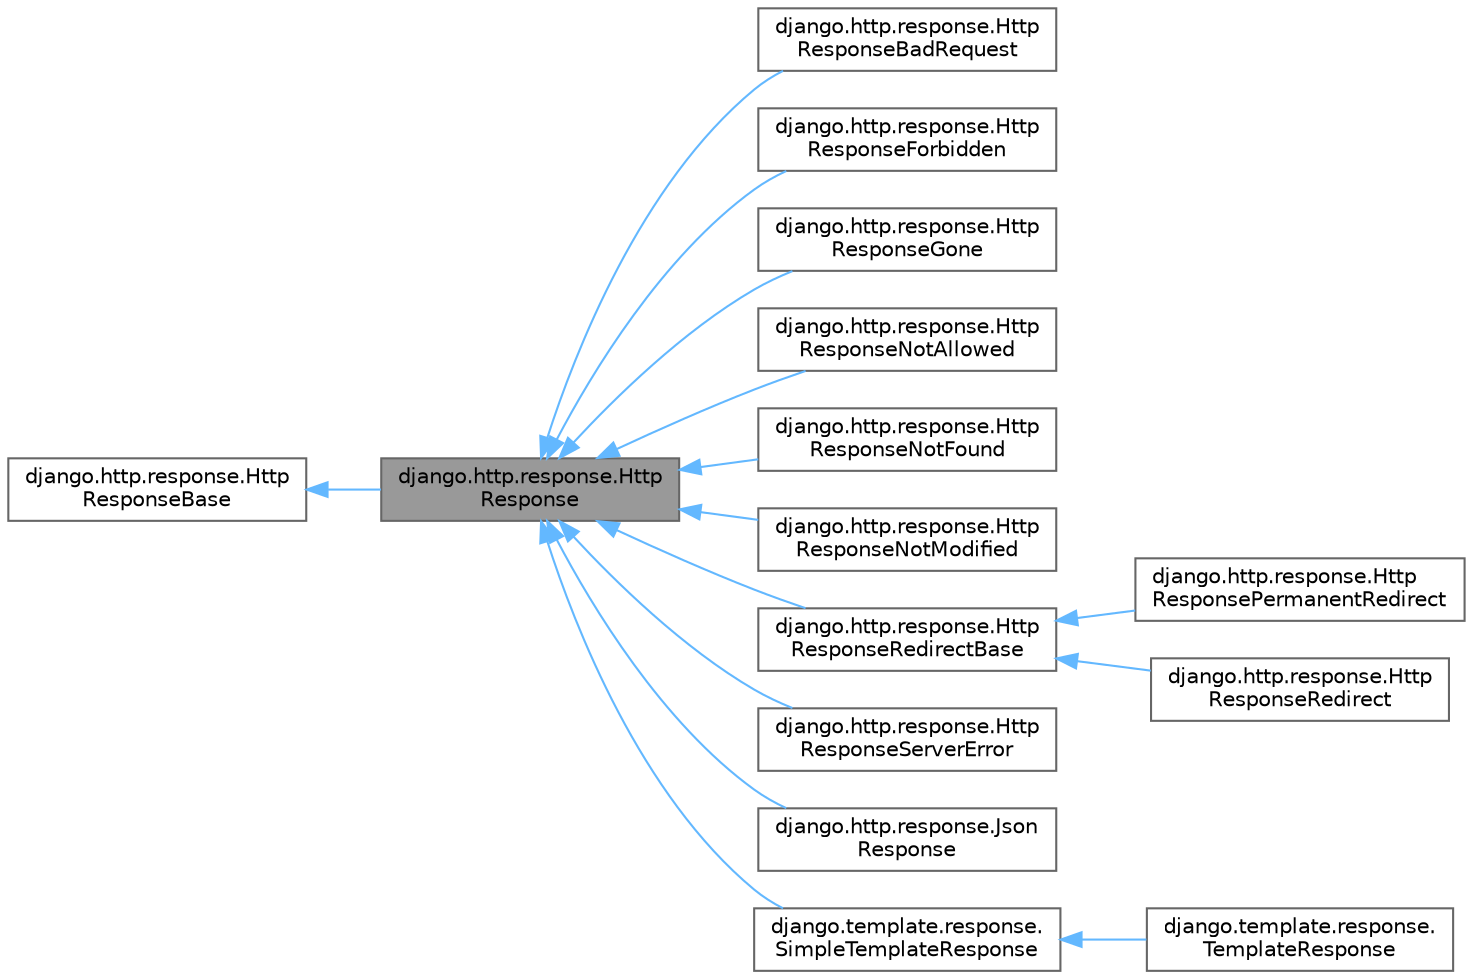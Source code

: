 digraph "django.http.response.HttpResponse"
{
 // LATEX_PDF_SIZE
  bgcolor="transparent";
  edge [fontname=Helvetica,fontsize=10,labelfontname=Helvetica,labelfontsize=10];
  node [fontname=Helvetica,fontsize=10,shape=box,height=0.2,width=0.4];
  rankdir="LR";
  Node1 [id="Node000001",label="django.http.response.Http\lResponse",height=0.2,width=0.4,color="gray40", fillcolor="grey60", style="filled", fontcolor="black",tooltip=" "];
  Node2 -> Node1 [id="edge1_Node000001_Node000002",dir="back",color="steelblue1",style="solid",tooltip=" "];
  Node2 [id="Node000002",label="django.http.response.Http\lResponseBase",height=0.2,width=0.4,color="gray40", fillcolor="white", style="filled",URL="$classdjango_1_1http_1_1response_1_1_http_response_base.html",tooltip=" "];
  Node1 -> Node3 [id="edge2_Node000001_Node000003",dir="back",color="steelblue1",style="solid",tooltip=" "];
  Node3 [id="Node000003",label="django.http.response.Http\lResponseBadRequest",height=0.2,width=0.4,color="gray40", fillcolor="white", style="filled",URL="$classdjango_1_1http_1_1response_1_1_http_response_bad_request.html",tooltip=" "];
  Node1 -> Node4 [id="edge3_Node000001_Node000004",dir="back",color="steelblue1",style="solid",tooltip=" "];
  Node4 [id="Node000004",label="django.http.response.Http\lResponseForbidden",height=0.2,width=0.4,color="gray40", fillcolor="white", style="filled",URL="$classdjango_1_1http_1_1response_1_1_http_response_forbidden.html",tooltip=" "];
  Node1 -> Node5 [id="edge4_Node000001_Node000005",dir="back",color="steelblue1",style="solid",tooltip=" "];
  Node5 [id="Node000005",label="django.http.response.Http\lResponseGone",height=0.2,width=0.4,color="gray40", fillcolor="white", style="filled",URL="$classdjango_1_1http_1_1response_1_1_http_response_gone.html",tooltip=" "];
  Node1 -> Node6 [id="edge5_Node000001_Node000006",dir="back",color="steelblue1",style="solid",tooltip=" "];
  Node6 [id="Node000006",label="django.http.response.Http\lResponseNotAllowed",height=0.2,width=0.4,color="gray40", fillcolor="white", style="filled",URL="$classdjango_1_1http_1_1response_1_1_http_response_not_allowed.html",tooltip=" "];
  Node1 -> Node7 [id="edge6_Node000001_Node000007",dir="back",color="steelblue1",style="solid",tooltip=" "];
  Node7 [id="Node000007",label="django.http.response.Http\lResponseNotFound",height=0.2,width=0.4,color="gray40", fillcolor="white", style="filled",URL="$classdjango_1_1http_1_1response_1_1_http_response_not_found.html",tooltip=" "];
  Node1 -> Node8 [id="edge7_Node000001_Node000008",dir="back",color="steelblue1",style="solid",tooltip=" "];
  Node8 [id="Node000008",label="django.http.response.Http\lResponseNotModified",height=0.2,width=0.4,color="gray40", fillcolor="white", style="filled",URL="$classdjango_1_1http_1_1response_1_1_http_response_not_modified.html",tooltip=" "];
  Node1 -> Node9 [id="edge8_Node000001_Node000009",dir="back",color="steelblue1",style="solid",tooltip=" "];
  Node9 [id="Node000009",label="django.http.response.Http\lResponseRedirectBase",height=0.2,width=0.4,color="gray40", fillcolor="white", style="filled",URL="$classdjango_1_1http_1_1response_1_1_http_response_redirect_base.html",tooltip=" "];
  Node9 -> Node10 [id="edge9_Node000009_Node000010",dir="back",color="steelblue1",style="solid",tooltip=" "];
  Node10 [id="Node000010",label="django.http.response.Http\lResponsePermanentRedirect",height=0.2,width=0.4,color="gray40", fillcolor="white", style="filled",URL="$classdjango_1_1http_1_1response_1_1_http_response_permanent_redirect.html",tooltip=" "];
  Node9 -> Node11 [id="edge10_Node000009_Node000011",dir="back",color="steelblue1",style="solid",tooltip=" "];
  Node11 [id="Node000011",label="django.http.response.Http\lResponseRedirect",height=0.2,width=0.4,color="gray40", fillcolor="white", style="filled",URL="$classdjango_1_1http_1_1response_1_1_http_response_redirect.html",tooltip=" "];
  Node1 -> Node12 [id="edge11_Node000001_Node000012",dir="back",color="steelblue1",style="solid",tooltip=" "];
  Node12 [id="Node000012",label="django.http.response.Http\lResponseServerError",height=0.2,width=0.4,color="gray40", fillcolor="white", style="filled",URL="$classdjango_1_1http_1_1response_1_1_http_response_server_error.html",tooltip=" "];
  Node1 -> Node13 [id="edge12_Node000001_Node000013",dir="back",color="steelblue1",style="solid",tooltip=" "];
  Node13 [id="Node000013",label="django.http.response.Json\lResponse",height=0.2,width=0.4,color="gray40", fillcolor="white", style="filled",URL="$classdjango_1_1http_1_1response_1_1_json_response.html",tooltip=" "];
  Node1 -> Node14 [id="edge13_Node000001_Node000014",dir="back",color="steelblue1",style="solid",tooltip=" "];
  Node14 [id="Node000014",label="django.template.response.\lSimpleTemplateResponse",height=0.2,width=0.4,color="gray40", fillcolor="white", style="filled",URL="$classdjango_1_1template_1_1response_1_1_simple_template_response.html",tooltip=" "];
  Node14 -> Node15 [id="edge14_Node000014_Node000015",dir="back",color="steelblue1",style="solid",tooltip=" "];
  Node15 [id="Node000015",label="django.template.response.\lTemplateResponse",height=0.2,width=0.4,color="gray40", fillcolor="white", style="filled",URL="$classdjango_1_1template_1_1response_1_1_template_response.html",tooltip=" "];
}
